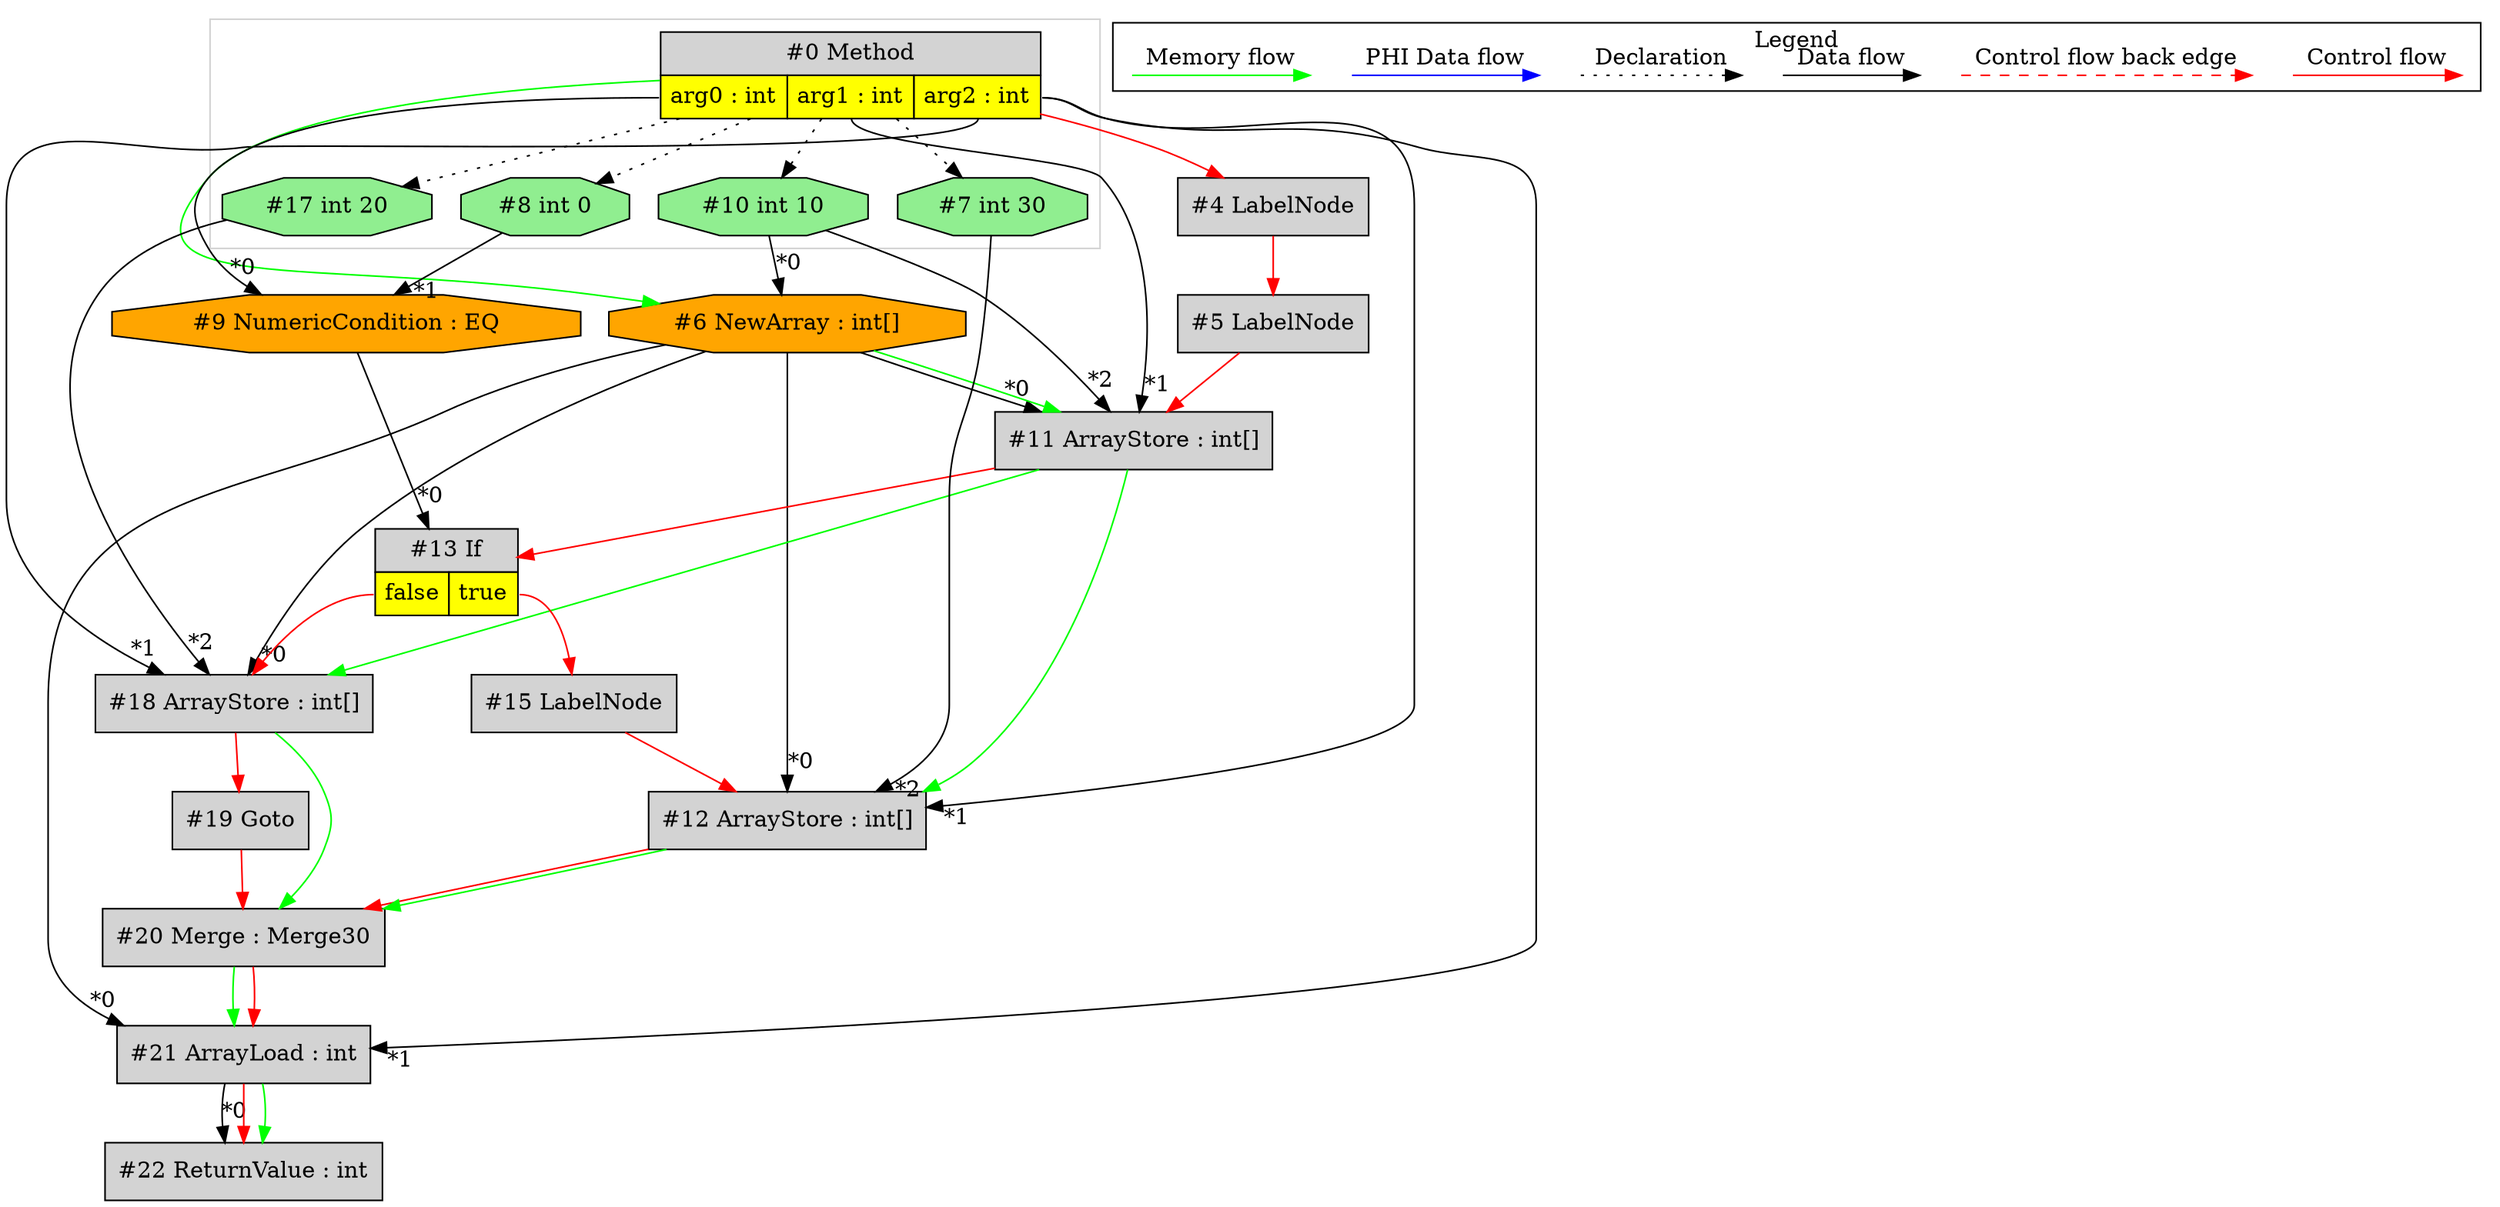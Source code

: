digraph {
 node0[margin="0", label=<<table border="0" cellborder="1" cellspacing="0" cellpadding="5"><tr><td colspan="3">#0 Method</td></tr><tr><td port="prj2" bgcolor="yellow">arg0 : int</td><td port="prj3" bgcolor="yellow">arg1 : int</td><td port="prj1" bgcolor="yellow">arg2 : int</td></tr></table>>,shape=none, fillcolor=lightgrey, style=filled];
 node17[label="#17 int 20",shape=octagon, fillcolor=lightgreen, style=filled];
 node0 -> node17[style=dotted];
 node18[label="#18 ArrayStore : int[]",shape=box, fillcolor=lightgrey, style=filled];
 node6 -> node18[headlabel="*0", labeldistance=2];
 node0:prj1 -> node18[headlabel="*1", labeldistance=2];
 node17 -> node18[headlabel="*2", labeldistance=2];
 node11 -> node18[labeldistance=2, color=green, constraint=false];
 node13:prj16 -> node18[labeldistance=2, color=red, fontcolor=red];
 node13[margin="0", label=<<table border="0" cellborder="1" cellspacing="0" cellpadding="5"><tr><td colspan="2">#13 If</td></tr><tr><td port="prj16" bgcolor="yellow">false</td><td port="prj14" bgcolor="yellow">true</td></tr></table>>,shape=none, fillcolor=lightgrey, style=filled];
 node9 -> node13[headlabel="*0", labeldistance=2];
 node11 -> node13[labeldistance=2, color=red, fontcolor=red];
 node11[label="#11 ArrayStore : int[]",shape=box, fillcolor=lightgrey, style=filled];
 node6 -> node11[headlabel="*0", labeldistance=2];
 node0:prj3 -> node11[headlabel="*1", labeldistance=2];
 node10 -> node11[headlabel="*2", labeldistance=2];
 node6 -> node11[labeldistance=2, color=green, constraint=false];
 node5 -> node11[labeldistance=2, color=red, fontcolor=red];
 node5[label="#5 LabelNode",shape=box, fillcolor=lightgrey, style=filled];
 node4 -> node5[labeldistance=2, color=red, fontcolor=red];
 node4[label="#4 LabelNode",shape=box, fillcolor=lightgrey, style=filled];
 node0 -> node4[labeldistance=2, color=red, fontcolor=red];
 node6[label="#6 NewArray : int[]",shape=octagon, fillcolor=orange, style=filled];
 node10 -> node6[headlabel="*0", labeldistance=2];
 node0 -> node6[labeldistance=2, color=green, constraint=false];
 node10[label="#10 int 10",shape=octagon, fillcolor=lightgreen, style=filled];
 node0 -> node10[style=dotted];
 node21[label="#21 ArrayLoad : int",shape=box, fillcolor=lightgrey, style=filled];
 node6 -> node21[headlabel="*0", labeldistance=2];
 node0:prj1 -> node21[headlabel="*1", labeldistance=2];
 node20 -> node21[labeldistance=2, color=green, constraint=false];
 node20 -> node21[labeldistance=2, color=red, fontcolor=red];
 node20[label="#20 Merge : Merge30",shape=box, fillcolor=lightgrey, style=filled];
 node19 -> node20[labeldistance=2, color=red, fontcolor=red];
 node12 -> node20[labeldistance=2, color=red, fontcolor=red];
 node18 -> node20[labeldistance=2, color=green, constraint=false];
 node12 -> node20[labeldistance=2, color=green, constraint=false];
 node12[label="#12 ArrayStore : int[]",shape=box, fillcolor=lightgrey, style=filled];
 node6 -> node12[headlabel="*0", labeldistance=2];
 node0:prj1 -> node12[headlabel="*1", labeldistance=2];
 node7 -> node12[headlabel="*2", labeldistance=2];
 node11 -> node12[labeldistance=2, color=green, constraint=false];
 node15 -> node12[labeldistance=2, color=red, fontcolor=red];
 node15[label="#15 LabelNode",shape=box, fillcolor=lightgrey, style=filled];
 node13:prj14 -> node15[labeldistance=2, color=red, fontcolor=red];
 node7[label="#7 int 30",shape=octagon, fillcolor=lightgreen, style=filled];
 node0 -> node7[style=dotted];
 node19[label="#19 Goto",shape=box, fillcolor=lightgrey, style=filled];
 node18 -> node19[labeldistance=2, color=red, fontcolor=red];
 node22[label="#22 ReturnValue : int",shape=box, fillcolor=lightgrey, style=filled];
 node21 -> node22[headlabel="*0", labeldistance=2];
 node21 -> node22[labeldistance=2, color=red, fontcolor=red];
 node21 -> node22[labeldistance=2, color=green, constraint=false];
 node9[label="#9 NumericCondition : EQ",shape=octagon, fillcolor=orange, style=filled];
 node0:prj2 -> node9[headlabel="*0", labeldistance=2];
 node8 -> node9[headlabel="*1", labeldistance=2];
 node8[label="#8 int 0",shape=octagon, fillcolor=lightgreen, style=filled];
 node0 -> node8[style=dotted];
 subgraph cluster_0 {
  color=lightgray;
  node0;
  node7;
  node8;
  node10;
  node17;
 }
 subgraph cluster_000 {
  label = "Legend";
  node [shape=point]
  {
   rank=same;
   c0 [style = invis];
   c1 [style = invis];
   c2 [style = invis];
   c3 [style = invis];
   d0 [style = invis];
   d1 [style = invis];
   d2 [style = invis];
   d3 [style = invis];
   d4 [style = invis];
   d5 [style = invis];
   d6 [style = invis];
   d7 [style = invis];
  }
  c0 -> c1 [label="Control flow", style=solid, color=red]
  c2 -> c3 [label="Control flow back edge", style=dashed, color=red]
  d0 -> d1 [label="Data flow"]
  d2 -> d3 [label="Declaration", style=dotted]
  d4 -> d5 [label="PHI Data flow", color=blue]
  d6 -> d7 [label="Memory flow", color=green]
 }

}
